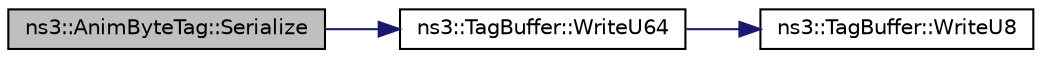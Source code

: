 digraph "ns3::AnimByteTag::Serialize"
{
 // LATEX_PDF_SIZE
  edge [fontname="Helvetica",fontsize="10",labelfontname="Helvetica",labelfontsize="10"];
  node [fontname="Helvetica",fontsize="10",shape=record];
  rankdir="LR";
  Node1 [label="ns3::AnimByteTag::Serialize",height=0.2,width=0.4,color="black", fillcolor="grey75", style="filled", fontcolor="black",tooltip="Serialize function."];
  Node1 -> Node2 [color="midnightblue",fontsize="10",style="solid",fontname="Helvetica"];
  Node2 [label="ns3::TagBuffer::WriteU64",height=0.2,width=0.4,color="black", fillcolor="white", style="filled",URL="$classns3_1_1_tag_buffer.html#a07e5c5faad7bc7127780af120928799d",tooltip=" "];
  Node2 -> Node3 [color="midnightblue",fontsize="10",style="solid",fontname="Helvetica"];
  Node3 [label="ns3::TagBuffer::WriteU8",height=0.2,width=0.4,color="black", fillcolor="white", style="filled",URL="$classns3_1_1_tag_buffer.html#a75098eafbb40382166603f99d1149c0b",tooltip=" "];
}
